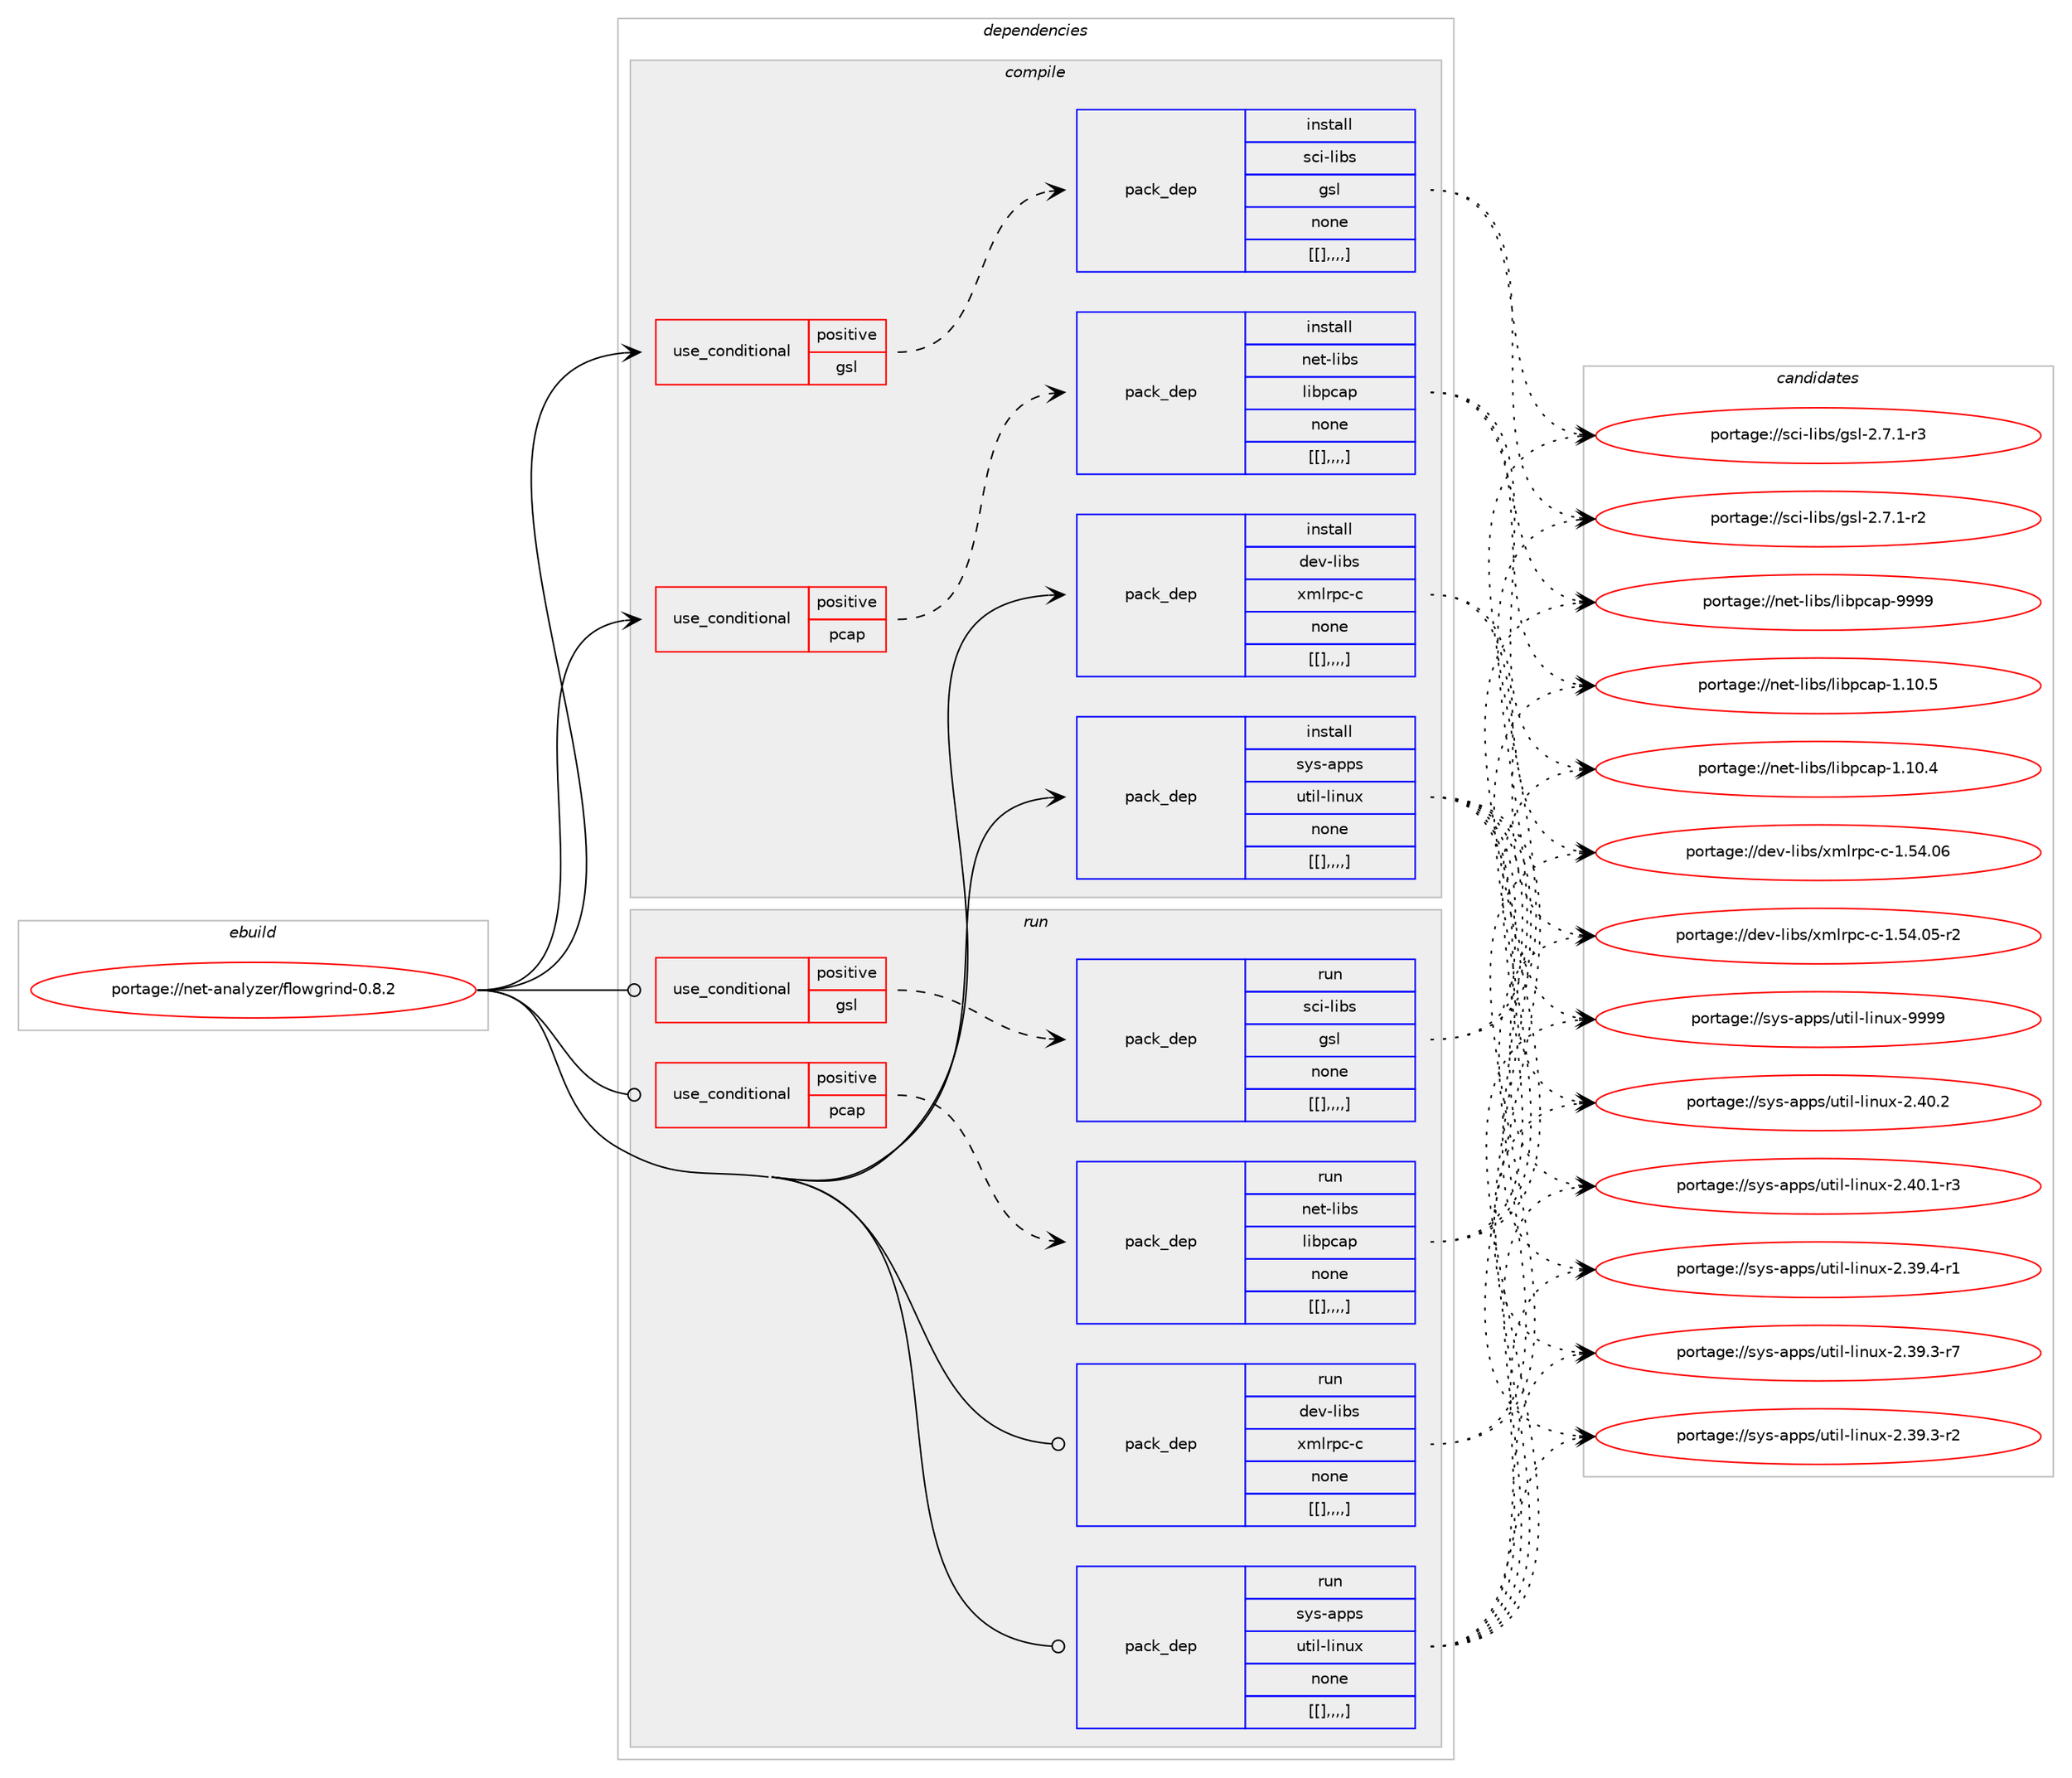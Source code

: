 digraph prolog {

# *************
# Graph options
# *************

newrank=true;
concentrate=true;
compound=true;
graph [rankdir=LR,fontname=Helvetica,fontsize=10,ranksep=1.5];#, ranksep=2.5, nodesep=0.2];
edge  [arrowhead=vee];
node  [fontname=Helvetica,fontsize=10];

# **********
# The ebuild
# **********

subgraph cluster_leftcol {
color=gray;
label=<<i>ebuild</i>>;
id [label="portage://net-analyzer/flowgrind-0.8.2", color=red, width=4, href="../net-analyzer/flowgrind-0.8.2.svg"];
}

# ****************
# The dependencies
# ****************

subgraph cluster_midcol {
color=gray;
label=<<i>dependencies</i>>;
subgraph cluster_compile {
fillcolor="#eeeeee";
style=filled;
label=<<i>compile</i>>;
subgraph cond1 {
dependency1 [label=<<TABLE BORDER="0" CELLBORDER="1" CELLSPACING="0" CELLPADDING="4"><TR><TD ROWSPAN="3" CELLPADDING="10">use_conditional</TD></TR><TR><TD>positive</TD></TR><TR><TD>gsl</TD></TR></TABLE>>, shape=none, color=red];
subgraph pack1 {
dependency2 [label=<<TABLE BORDER="0" CELLBORDER="1" CELLSPACING="0" CELLPADDING="4" WIDTH="220"><TR><TD ROWSPAN="6" CELLPADDING="30">pack_dep</TD></TR><TR><TD WIDTH="110">install</TD></TR><TR><TD>sci-libs</TD></TR><TR><TD>gsl</TD></TR><TR><TD>none</TD></TR><TR><TD>[[],,,,]</TD></TR></TABLE>>, shape=none, color=blue];
}
dependency1:e -> dependency2:w [weight=20,style="dashed",arrowhead="vee"];
}
id:e -> dependency1:w [weight=20,style="solid",arrowhead="vee"];
subgraph cond23 {
dependency104 [label=<<TABLE BORDER="0" CELLBORDER="1" CELLSPACING="0" CELLPADDING="4"><TR><TD ROWSPAN="3" CELLPADDING="10">use_conditional</TD></TR><TR><TD>positive</TD></TR><TR><TD>pcap</TD></TR></TABLE>>, shape=none, color=red];
subgraph pack98 {
dependency117 [label=<<TABLE BORDER="0" CELLBORDER="1" CELLSPACING="0" CELLPADDING="4" WIDTH="220"><TR><TD ROWSPAN="6" CELLPADDING="30">pack_dep</TD></TR><TR><TD WIDTH="110">install</TD></TR><TR><TD>net-libs</TD></TR><TR><TD>libpcap</TD></TR><TR><TD>none</TD></TR><TR><TD>[[],,,,]</TD></TR></TABLE>>, shape=none, color=blue];
}
dependency104:e -> dependency117:w [weight=20,style="dashed",arrowhead="vee"];
}
id:e -> dependency104:w [weight=20,style="solid",arrowhead="vee"];
subgraph pack109 {
dependency150 [label=<<TABLE BORDER="0" CELLBORDER="1" CELLSPACING="0" CELLPADDING="4" WIDTH="220"><TR><TD ROWSPAN="6" CELLPADDING="30">pack_dep</TD></TR><TR><TD WIDTH="110">install</TD></TR><TR><TD>dev-libs</TD></TR><TR><TD>xmlrpc-c</TD></TR><TR><TD>none</TD></TR><TR><TD>[[],,,,]</TD></TR></TABLE>>, shape=none, color=blue];
}
id:e -> dependency150:w [weight=20,style="solid",arrowhead="vee"];
subgraph pack134 {
dependency169 [label=<<TABLE BORDER="0" CELLBORDER="1" CELLSPACING="0" CELLPADDING="4" WIDTH="220"><TR><TD ROWSPAN="6" CELLPADDING="30">pack_dep</TD></TR><TR><TD WIDTH="110">install</TD></TR><TR><TD>sys-apps</TD></TR><TR><TD>util-linux</TD></TR><TR><TD>none</TD></TR><TR><TD>[[],,,,]</TD></TR></TABLE>>, shape=none, color=blue];
}
id:e -> dependency169:w [weight=20,style="solid",arrowhead="vee"];
}
subgraph cluster_compileandrun {
fillcolor="#eeeeee";
style=filled;
label=<<i>compile and run</i>>;
}
subgraph cluster_run {
fillcolor="#eeeeee";
style=filled;
label=<<i>run</i>>;
subgraph cond42 {
dependency186 [label=<<TABLE BORDER="0" CELLBORDER="1" CELLSPACING="0" CELLPADDING="4"><TR><TD ROWSPAN="3" CELLPADDING="10">use_conditional</TD></TR><TR><TD>positive</TD></TR><TR><TD>gsl</TD></TR></TABLE>>, shape=none, color=red];
subgraph pack171 {
dependency217 [label=<<TABLE BORDER="0" CELLBORDER="1" CELLSPACING="0" CELLPADDING="4" WIDTH="220"><TR><TD ROWSPAN="6" CELLPADDING="30">pack_dep</TD></TR><TR><TD WIDTH="110">run</TD></TR><TR><TD>sci-libs</TD></TR><TR><TD>gsl</TD></TR><TR><TD>none</TD></TR><TR><TD>[[],,,,]</TD></TR></TABLE>>, shape=none, color=blue];
}
dependency186:e -> dependency217:w [weight=20,style="dashed",arrowhead="vee"];
}
id:e -> dependency186:w [weight=20,style="solid",arrowhead="odot"];
subgraph cond57 {
dependency251 [label=<<TABLE BORDER="0" CELLBORDER="1" CELLSPACING="0" CELLPADDING="4"><TR><TD ROWSPAN="3" CELLPADDING="10">use_conditional</TD></TR><TR><TD>positive</TD></TR><TR><TD>pcap</TD></TR></TABLE>>, shape=none, color=red];
subgraph pack198 {
dependency256 [label=<<TABLE BORDER="0" CELLBORDER="1" CELLSPACING="0" CELLPADDING="4" WIDTH="220"><TR><TD ROWSPAN="6" CELLPADDING="30">pack_dep</TD></TR><TR><TD WIDTH="110">run</TD></TR><TR><TD>net-libs</TD></TR><TR><TD>libpcap</TD></TR><TR><TD>none</TD></TR><TR><TD>[[],,,,]</TD></TR></TABLE>>, shape=none, color=blue];
}
dependency251:e -> dependency256:w [weight=20,style="dashed",arrowhead="vee"];
}
id:e -> dependency251:w [weight=20,style="solid",arrowhead="odot"];
subgraph pack202 {
dependency264 [label=<<TABLE BORDER="0" CELLBORDER="1" CELLSPACING="0" CELLPADDING="4" WIDTH="220"><TR><TD ROWSPAN="6" CELLPADDING="30">pack_dep</TD></TR><TR><TD WIDTH="110">run</TD></TR><TR><TD>dev-libs</TD></TR><TR><TD>xmlrpc-c</TD></TR><TR><TD>none</TD></TR><TR><TD>[[],,,,]</TD></TR></TABLE>>, shape=none, color=blue];
}
id:e -> dependency264:w [weight=20,style="solid",arrowhead="odot"];
subgraph pack210 {
dependency287 [label=<<TABLE BORDER="0" CELLBORDER="1" CELLSPACING="0" CELLPADDING="4" WIDTH="220"><TR><TD ROWSPAN="6" CELLPADDING="30">pack_dep</TD></TR><TR><TD WIDTH="110">run</TD></TR><TR><TD>sys-apps</TD></TR><TR><TD>util-linux</TD></TR><TR><TD>none</TD></TR><TR><TD>[[],,,,]</TD></TR></TABLE>>, shape=none, color=blue];
}
id:e -> dependency287:w [weight=20,style="solid",arrowhead="odot"];
}
}

# **************
# The candidates
# **************

subgraph cluster_choices {
rank=same;
color=gray;
label=<<i>candidates</i>>;

subgraph choice112 {
color=black;
nodesep=1;
choice115991054510810598115471031151084550465546494511451 [label="portage://sci-libs/gsl-2.7.1-r3", color=red, width=4,href="../sci-libs/gsl-2.7.1-r3.svg"];
choice115991054510810598115471031151084550465546494511450 [label="portage://sci-libs/gsl-2.7.1-r2", color=red, width=4,href="../sci-libs/gsl-2.7.1-r2.svg"];
dependency2:e -> choice115991054510810598115471031151084550465546494511451:w [style=dotted,weight="100"];
dependency2:e -> choice115991054510810598115471031151084550465546494511450:w [style=dotted,weight="100"];
}
subgraph choice114 {
color=black;
nodesep=1;
choice1101011164510810598115471081059811299971124557575757 [label="portage://net-libs/libpcap-9999", color=red, width=4,href="../net-libs/libpcap-9999.svg"];
choice11010111645108105981154710810598112999711245494649484653 [label="portage://net-libs/libpcap-1.10.5", color=red, width=4,href="../net-libs/libpcap-1.10.5.svg"];
choice11010111645108105981154710810598112999711245494649484652 [label="portage://net-libs/libpcap-1.10.4", color=red, width=4,href="../net-libs/libpcap-1.10.4.svg"];
dependency117:e -> choice1101011164510810598115471081059811299971124557575757:w [style=dotted,weight="100"];
dependency117:e -> choice11010111645108105981154710810598112999711245494649484653:w [style=dotted,weight="100"];
dependency117:e -> choice11010111645108105981154710810598112999711245494649484652:w [style=dotted,weight="100"];
}
subgraph choice121 {
color=black;
nodesep=1;
choice1001011184510810598115471201091081141129945994549465352464854 [label="portage://dev-libs/xmlrpc-c-1.54.06", color=red, width=4,href="../dev-libs/xmlrpc-c-1.54.06.svg"];
choice10010111845108105981154712010910811411299459945494653524648534511450 [label="portage://dev-libs/xmlrpc-c-1.54.05-r2", color=red, width=4,href="../dev-libs/xmlrpc-c-1.54.05-r2.svg"];
dependency150:e -> choice1001011184510810598115471201091081141129945994549465352464854:w [style=dotted,weight="100"];
dependency150:e -> choice10010111845108105981154712010910811411299459945494653524648534511450:w [style=dotted,weight="100"];
}
subgraph choice123 {
color=black;
nodesep=1;
choice115121115459711211211547117116105108451081051101171204557575757 [label="portage://sys-apps/util-linux-9999", color=red, width=4,href="../sys-apps/util-linux-9999.svg"];
choice1151211154597112112115471171161051084510810511011712045504652484650 [label="portage://sys-apps/util-linux-2.40.2", color=red, width=4,href="../sys-apps/util-linux-2.40.2.svg"];
choice11512111545971121121154711711610510845108105110117120455046524846494511451 [label="portage://sys-apps/util-linux-2.40.1-r3", color=red, width=4,href="../sys-apps/util-linux-2.40.1-r3.svg"];
choice11512111545971121121154711711610510845108105110117120455046515746524511449 [label="portage://sys-apps/util-linux-2.39.4-r1", color=red, width=4,href="../sys-apps/util-linux-2.39.4-r1.svg"];
choice11512111545971121121154711711610510845108105110117120455046515746514511455 [label="portage://sys-apps/util-linux-2.39.3-r7", color=red, width=4,href="../sys-apps/util-linux-2.39.3-r7.svg"];
choice11512111545971121121154711711610510845108105110117120455046515746514511450 [label="portage://sys-apps/util-linux-2.39.3-r2", color=red, width=4,href="../sys-apps/util-linux-2.39.3-r2.svg"];
dependency169:e -> choice115121115459711211211547117116105108451081051101171204557575757:w [style=dotted,weight="100"];
dependency169:e -> choice1151211154597112112115471171161051084510810511011712045504652484650:w [style=dotted,weight="100"];
dependency169:e -> choice11512111545971121121154711711610510845108105110117120455046524846494511451:w [style=dotted,weight="100"];
dependency169:e -> choice11512111545971121121154711711610510845108105110117120455046515746524511449:w [style=dotted,weight="100"];
dependency169:e -> choice11512111545971121121154711711610510845108105110117120455046515746514511455:w [style=dotted,weight="100"];
dependency169:e -> choice11512111545971121121154711711610510845108105110117120455046515746514511450:w [style=dotted,weight="100"];
}
subgraph choice127 {
color=black;
nodesep=1;
choice115991054510810598115471031151084550465546494511451 [label="portage://sci-libs/gsl-2.7.1-r3", color=red, width=4,href="../sci-libs/gsl-2.7.1-r3.svg"];
choice115991054510810598115471031151084550465546494511450 [label="portage://sci-libs/gsl-2.7.1-r2", color=red, width=4,href="../sci-libs/gsl-2.7.1-r2.svg"];
dependency217:e -> choice115991054510810598115471031151084550465546494511451:w [style=dotted,weight="100"];
dependency217:e -> choice115991054510810598115471031151084550465546494511450:w [style=dotted,weight="100"];
}
subgraph choice129 {
color=black;
nodesep=1;
choice1101011164510810598115471081059811299971124557575757 [label="portage://net-libs/libpcap-9999", color=red, width=4,href="../net-libs/libpcap-9999.svg"];
choice11010111645108105981154710810598112999711245494649484653 [label="portage://net-libs/libpcap-1.10.5", color=red, width=4,href="../net-libs/libpcap-1.10.5.svg"];
choice11010111645108105981154710810598112999711245494649484652 [label="portage://net-libs/libpcap-1.10.4", color=red, width=4,href="../net-libs/libpcap-1.10.4.svg"];
dependency256:e -> choice1101011164510810598115471081059811299971124557575757:w [style=dotted,weight="100"];
dependency256:e -> choice11010111645108105981154710810598112999711245494649484653:w [style=dotted,weight="100"];
dependency256:e -> choice11010111645108105981154710810598112999711245494649484652:w [style=dotted,weight="100"];
}
subgraph choice136 {
color=black;
nodesep=1;
choice1001011184510810598115471201091081141129945994549465352464854 [label="portage://dev-libs/xmlrpc-c-1.54.06", color=red, width=4,href="../dev-libs/xmlrpc-c-1.54.06.svg"];
choice10010111845108105981154712010910811411299459945494653524648534511450 [label="portage://dev-libs/xmlrpc-c-1.54.05-r2", color=red, width=4,href="../dev-libs/xmlrpc-c-1.54.05-r2.svg"];
dependency264:e -> choice1001011184510810598115471201091081141129945994549465352464854:w [style=dotted,weight="100"];
dependency264:e -> choice10010111845108105981154712010910811411299459945494653524648534511450:w [style=dotted,weight="100"];
}
subgraph choice153 {
color=black;
nodesep=1;
choice115121115459711211211547117116105108451081051101171204557575757 [label="portage://sys-apps/util-linux-9999", color=red, width=4,href="../sys-apps/util-linux-9999.svg"];
choice1151211154597112112115471171161051084510810511011712045504652484650 [label="portage://sys-apps/util-linux-2.40.2", color=red, width=4,href="../sys-apps/util-linux-2.40.2.svg"];
choice11512111545971121121154711711610510845108105110117120455046524846494511451 [label="portage://sys-apps/util-linux-2.40.1-r3", color=red, width=4,href="../sys-apps/util-linux-2.40.1-r3.svg"];
choice11512111545971121121154711711610510845108105110117120455046515746524511449 [label="portage://sys-apps/util-linux-2.39.4-r1", color=red, width=4,href="../sys-apps/util-linux-2.39.4-r1.svg"];
choice11512111545971121121154711711610510845108105110117120455046515746514511455 [label="portage://sys-apps/util-linux-2.39.3-r7", color=red, width=4,href="../sys-apps/util-linux-2.39.3-r7.svg"];
choice11512111545971121121154711711610510845108105110117120455046515746514511450 [label="portage://sys-apps/util-linux-2.39.3-r2", color=red, width=4,href="../sys-apps/util-linux-2.39.3-r2.svg"];
dependency287:e -> choice115121115459711211211547117116105108451081051101171204557575757:w [style=dotted,weight="100"];
dependency287:e -> choice1151211154597112112115471171161051084510810511011712045504652484650:w [style=dotted,weight="100"];
dependency287:e -> choice11512111545971121121154711711610510845108105110117120455046524846494511451:w [style=dotted,weight="100"];
dependency287:e -> choice11512111545971121121154711711610510845108105110117120455046515746524511449:w [style=dotted,weight="100"];
dependency287:e -> choice11512111545971121121154711711610510845108105110117120455046515746514511455:w [style=dotted,weight="100"];
dependency287:e -> choice11512111545971121121154711711610510845108105110117120455046515746514511450:w [style=dotted,weight="100"];
}
}

}
